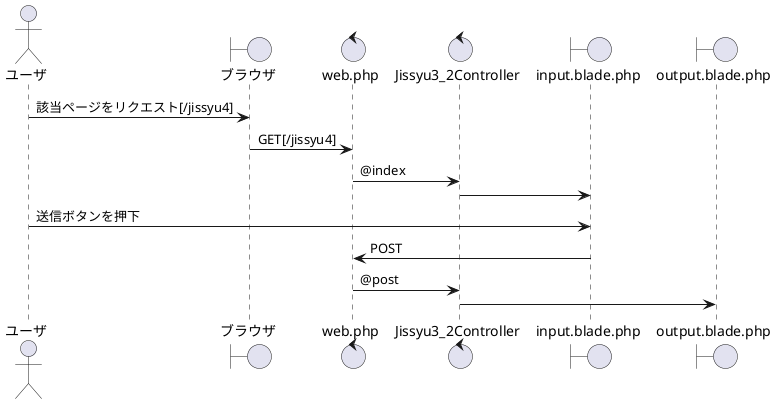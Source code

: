 @startuml
actor ユーザ
boundary ブラウザ
control web.php
control Jissyu3_2Controller
boundary input.blade.php
boundary output.blade.php

ユーザ -> ブラウザ : 該当ページをリクエスト[/jissyu4]
ブラウザ -> web.php : GET[/jissyu4]
web.php -> Jissyu3_2Controller : @index
Jissyu3_2Controller -> input.blade.php

ユーザ -> input.blade.php : 送信ボタンを押下
input.blade.php -> web.php : POST
web.php -> Jissyu3_2Controller : @post
Jissyu3_2Controller -> output.blade.php

@enduml